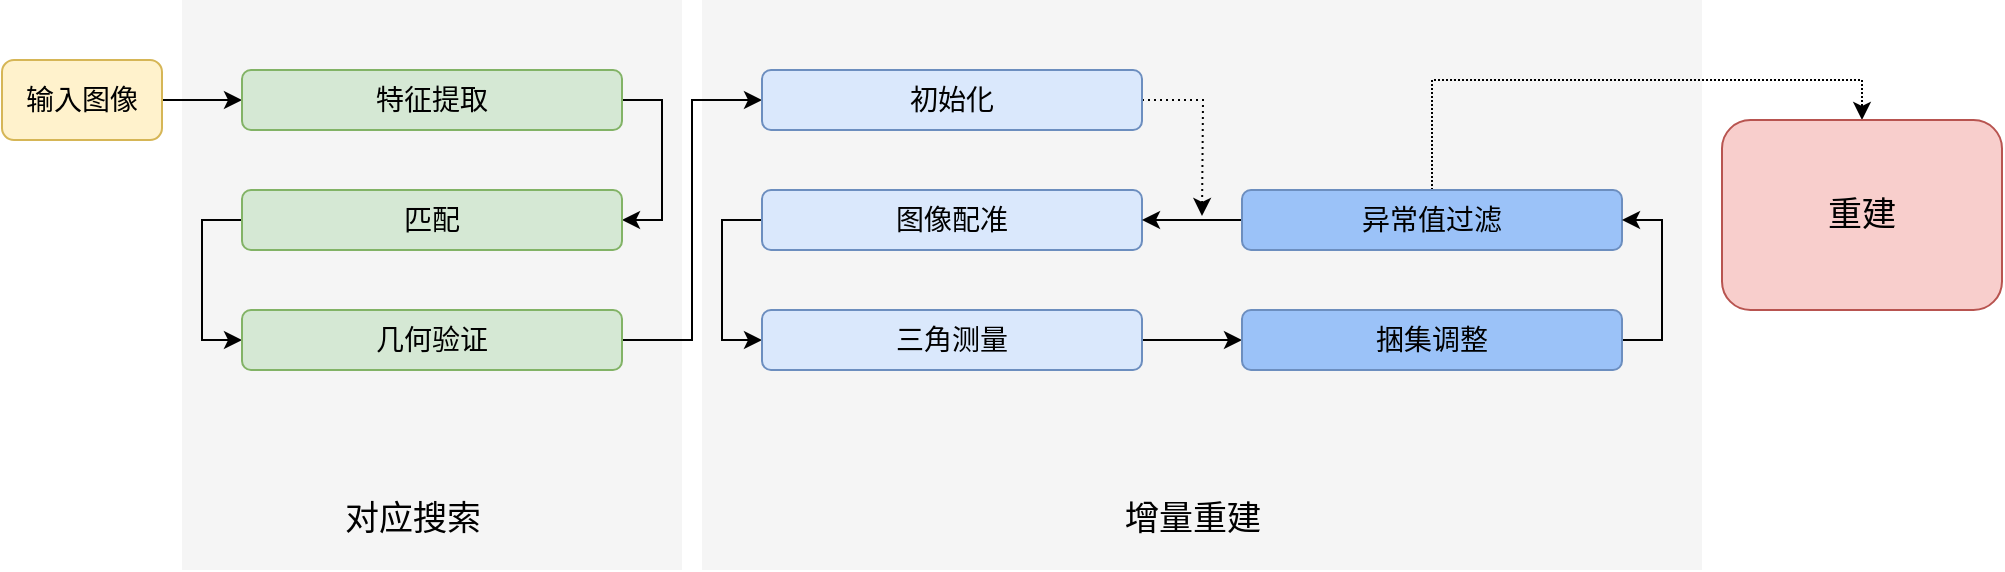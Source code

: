 <mxfile version="24.0.8" type="github">
  <diagram name="第 1 页" id="1K9Wr5PapQiu9WoFy6UW">
    <mxGraphModel dx="1434" dy="738" grid="1" gridSize="10" guides="1" tooltips="1" connect="1" arrows="1" fold="1" page="1" pageScale="1" pageWidth="827" pageHeight="1169" math="0" shadow="0">
      <root>
        <mxCell id="0" />
        <mxCell id="1" parent="0" />
        <mxCell id="DEerrhvPIGozO2zbTUHh-4" value="" style="rounded=0;whiteSpace=wrap;html=1;strokeColor=none;fillColor=#f5f5f5;fontColor=#333333;" vertex="1" parent="1">
          <mxGeometry x="400" y="155" width="500" height="285" as="geometry" />
        </mxCell>
        <mxCell id="DEerrhvPIGozO2zbTUHh-3" value="" style="rounded=0;whiteSpace=wrap;html=1;strokeColor=none;fillColor=#f5f5f5;fontColor=#333333;" vertex="1" parent="1">
          <mxGeometry x="140" y="155" width="250" height="285" as="geometry" />
        </mxCell>
        <mxCell id="mvngjl2Wi5XTwGVjHKzV-18" style="edgeStyle=orthogonalEdgeStyle;rounded=0;orthogonalLoop=1;jettySize=auto;html=1;entryX=0;entryY=0.5;entryDx=0;entryDy=0;" parent="1" source="mvngjl2Wi5XTwGVjHKzV-1" target="mvngjl2Wi5XTwGVjHKzV-4" edge="1">
          <mxGeometry relative="1" as="geometry" />
        </mxCell>
        <mxCell id="mvngjl2Wi5XTwGVjHKzV-1" value="&lt;font style=&quot;font-size: 14px;&quot;&gt;输入图像&lt;/font&gt;" style="rounded=1;whiteSpace=wrap;html=1;fillColor=#fff2cc;strokeColor=#d6b656;" parent="1" vertex="1">
          <mxGeometry x="50" y="185" width="80" height="40" as="geometry" />
        </mxCell>
        <mxCell id="mvngjl2Wi5XTwGVjHKzV-15" style="edgeStyle=orthogonalEdgeStyle;rounded=0;orthogonalLoop=1;jettySize=auto;html=1;exitX=1;exitY=0.5;exitDx=0;exitDy=0;entryX=1;entryY=0.5;entryDx=0;entryDy=0;" parent="1" source="mvngjl2Wi5XTwGVjHKzV-4" target="mvngjl2Wi5XTwGVjHKzV-11" edge="1">
          <mxGeometry relative="1" as="geometry" />
        </mxCell>
        <mxCell id="mvngjl2Wi5XTwGVjHKzV-4" value="&lt;font style=&quot;font-size: 14px;&quot;&gt;特征提取&lt;/font&gt;" style="rounded=1;whiteSpace=wrap;html=1;fillColor=#d5e8d4;strokeColor=#82b366;" parent="1" vertex="1">
          <mxGeometry x="170" y="190" width="190" height="30" as="geometry" />
        </mxCell>
        <mxCell id="mvngjl2Wi5XTwGVjHKzV-16" style="edgeStyle=orthogonalEdgeStyle;rounded=0;orthogonalLoop=1;jettySize=auto;html=1;exitX=0;exitY=0.5;exitDx=0;exitDy=0;entryX=0;entryY=0.5;entryDx=0;entryDy=0;" parent="1" source="mvngjl2Wi5XTwGVjHKzV-11" target="mvngjl2Wi5XTwGVjHKzV-12" edge="1">
          <mxGeometry relative="1" as="geometry" />
        </mxCell>
        <mxCell id="mvngjl2Wi5XTwGVjHKzV-11" value="&lt;font style=&quot;font-size: 14px;&quot;&gt;匹配&lt;/font&gt;" style="rounded=1;whiteSpace=wrap;html=1;fillColor=#d5e8d4;strokeColor=#82b366;" parent="1" vertex="1">
          <mxGeometry x="170" y="250" width="190" height="30" as="geometry" />
        </mxCell>
        <mxCell id="mvngjl2Wi5XTwGVjHKzV-20" style="edgeStyle=orthogonalEdgeStyle;rounded=0;orthogonalLoop=1;jettySize=auto;html=1;exitX=1;exitY=0.5;exitDx=0;exitDy=0;entryX=0;entryY=0.5;entryDx=0;entryDy=0;" parent="1" source="mvngjl2Wi5XTwGVjHKzV-12" target="mvngjl2Wi5XTwGVjHKzV-19" edge="1">
          <mxGeometry relative="1" as="geometry" />
        </mxCell>
        <mxCell id="mvngjl2Wi5XTwGVjHKzV-12" value="&lt;span style=&quot;font-size: 14px;&quot;&gt;几何验证&lt;/span&gt;" style="rounded=1;whiteSpace=wrap;html=1;fillColor=#d5e8d4;strokeColor=#82b366;" parent="1" vertex="1">
          <mxGeometry x="170" y="310" width="190" height="30" as="geometry" />
        </mxCell>
        <mxCell id="mvngjl2Wi5XTwGVjHKzV-23" style="edgeStyle=orthogonalEdgeStyle;rounded=0;orthogonalLoop=1;jettySize=auto;html=1;exitX=1;exitY=0.5;exitDx=0;exitDy=0;dashed=1;dashPattern=1 2;" parent="1" source="mvngjl2Wi5XTwGVjHKzV-19" edge="1">
          <mxGeometry relative="1" as="geometry">
            <mxPoint x="650" y="263" as="targetPoint" />
          </mxGeometry>
        </mxCell>
        <mxCell id="mvngjl2Wi5XTwGVjHKzV-19" value="&lt;font style=&quot;font-size: 14px;&quot;&gt;初始化&lt;/font&gt;" style="rounded=1;whiteSpace=wrap;html=1;fillColor=#dae8fc;strokeColor=#6c8ebf;" parent="1" vertex="1">
          <mxGeometry x="430" y="190" width="190" height="30" as="geometry" />
        </mxCell>
        <mxCell id="mvngjl2Wi5XTwGVjHKzV-28" style="edgeStyle=orthogonalEdgeStyle;rounded=0;orthogonalLoop=1;jettySize=auto;html=1;exitX=0;exitY=0.5;exitDx=0;exitDy=0;entryX=0;entryY=0.5;entryDx=0;entryDy=0;" parent="1" source="mvngjl2Wi5XTwGVjHKzV-21" target="mvngjl2Wi5XTwGVjHKzV-22" edge="1">
          <mxGeometry relative="1" as="geometry" />
        </mxCell>
        <mxCell id="mvngjl2Wi5XTwGVjHKzV-21" value="&lt;span style=&quot;font-size: 14px;&quot;&gt;图像配准&lt;/span&gt;" style="rounded=1;whiteSpace=wrap;html=1;fillColor=#dae8fc;strokeColor=#6c8ebf;" parent="1" vertex="1">
          <mxGeometry x="430" y="250" width="190" height="30" as="geometry" />
        </mxCell>
        <mxCell id="mvngjl2Wi5XTwGVjHKzV-29" style="edgeStyle=orthogonalEdgeStyle;rounded=0;orthogonalLoop=1;jettySize=auto;html=1;exitX=1;exitY=0.5;exitDx=0;exitDy=0;entryX=0;entryY=0.5;entryDx=0;entryDy=0;" parent="1" source="mvngjl2Wi5XTwGVjHKzV-22" target="mvngjl2Wi5XTwGVjHKzV-25" edge="1">
          <mxGeometry relative="1" as="geometry" />
        </mxCell>
        <mxCell id="mvngjl2Wi5XTwGVjHKzV-22" value="&lt;span style=&quot;font-size: 14px;&quot;&gt;三角测量&lt;/span&gt;" style="rounded=1;whiteSpace=wrap;html=1;fillColor=#dae8fc;strokeColor=#6c8ebf;" parent="1" vertex="1">
          <mxGeometry x="430" y="310" width="190" height="30" as="geometry" />
        </mxCell>
        <mxCell id="mvngjl2Wi5XTwGVjHKzV-26" style="edgeStyle=orthogonalEdgeStyle;rounded=0;orthogonalLoop=1;jettySize=auto;html=1;exitX=0;exitY=0.5;exitDx=0;exitDy=0;entryX=1;entryY=0.5;entryDx=0;entryDy=0;" parent="1" source="mvngjl2Wi5XTwGVjHKzV-24" target="mvngjl2Wi5XTwGVjHKzV-21" edge="1">
          <mxGeometry relative="1" as="geometry" />
        </mxCell>
        <mxCell id="mvngjl2Wi5XTwGVjHKzV-31" style="edgeStyle=orthogonalEdgeStyle;rounded=0;orthogonalLoop=1;jettySize=auto;html=1;exitX=0.5;exitY=0;exitDx=0;exitDy=0;entryX=0.5;entryY=0;entryDx=0;entryDy=0;dashed=1;dashPattern=1 1;" parent="1" source="mvngjl2Wi5XTwGVjHKzV-24" target="mvngjl2Wi5XTwGVjHKzV-32" edge="1">
          <mxGeometry relative="1" as="geometry">
            <mxPoint x="765" y="200" as="targetPoint" />
          </mxGeometry>
        </mxCell>
        <mxCell id="mvngjl2Wi5XTwGVjHKzV-24" value="&lt;span style=&quot;font-size: 14px;&quot;&gt;异常值过滤&lt;/span&gt;" style="rounded=1;whiteSpace=wrap;html=1;fillColor=#9bc2f8;strokeColor=#6c8ebf;" parent="1" vertex="1">
          <mxGeometry x="670" y="250" width="190" height="30" as="geometry" />
        </mxCell>
        <mxCell id="mvngjl2Wi5XTwGVjHKzV-30" style="edgeStyle=orthogonalEdgeStyle;rounded=0;orthogonalLoop=1;jettySize=auto;html=1;exitX=1;exitY=0.5;exitDx=0;exitDy=0;entryX=1;entryY=0.5;entryDx=0;entryDy=0;" parent="1" source="mvngjl2Wi5XTwGVjHKzV-25" target="mvngjl2Wi5XTwGVjHKzV-24" edge="1">
          <mxGeometry relative="1" as="geometry" />
        </mxCell>
        <mxCell id="mvngjl2Wi5XTwGVjHKzV-25" value="&lt;div style=&quot;text-align: start;&quot;&gt;&lt;span style=&quot;font-size: 14px; background-color: initial;&quot;&gt;捆集调整&lt;/span&gt;&lt;/div&gt;" style="rounded=1;whiteSpace=wrap;html=1;fillColor=#9bc2f8;strokeColor=#6c8ebf;" parent="1" vertex="1">
          <mxGeometry x="670" y="310" width="190" height="30" as="geometry" />
        </mxCell>
        <mxCell id="mvngjl2Wi5XTwGVjHKzV-32" value="&lt;font style=&quot;font-size: 17px;&quot;&gt;重建&lt;/font&gt;" style="rounded=1;whiteSpace=wrap;html=1;fillColor=#f8cecc;strokeColor=#b85450;" parent="1" vertex="1">
          <mxGeometry x="910" y="215" width="140" height="95" as="geometry" />
        </mxCell>
        <mxCell id="mvngjl2Wi5XTwGVjHKzV-34" value="&lt;font style=&quot;font-size: 17px;&quot;&gt;增量重建&lt;/font&gt;" style="text;html=1;align=center;verticalAlign=middle;resizable=0;points=[];autosize=1;strokeColor=none;fillColor=none;" parent="1" vertex="1">
          <mxGeometry x="600" y="400" width="90" height="30" as="geometry" />
        </mxCell>
        <mxCell id="mvngjl2Wi5XTwGVjHKzV-35" value="&lt;font style=&quot;font-size: 17px;&quot;&gt;对应搜索&lt;/font&gt;" style="text;html=1;align=center;verticalAlign=middle;resizable=0;points=[];autosize=1;strokeColor=none;fillColor=none;" parent="1" vertex="1">
          <mxGeometry x="210" y="400" width="90" height="30" as="geometry" />
        </mxCell>
      </root>
    </mxGraphModel>
  </diagram>
</mxfile>
